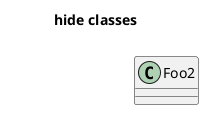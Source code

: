 @startuml

title hide classes

class Foo1 {
    +calculate()
}
class Foo2

Foo1 <|--- Foo2
Foo1 *- Foo2

hide Foo1
' show Foo1

@enduml